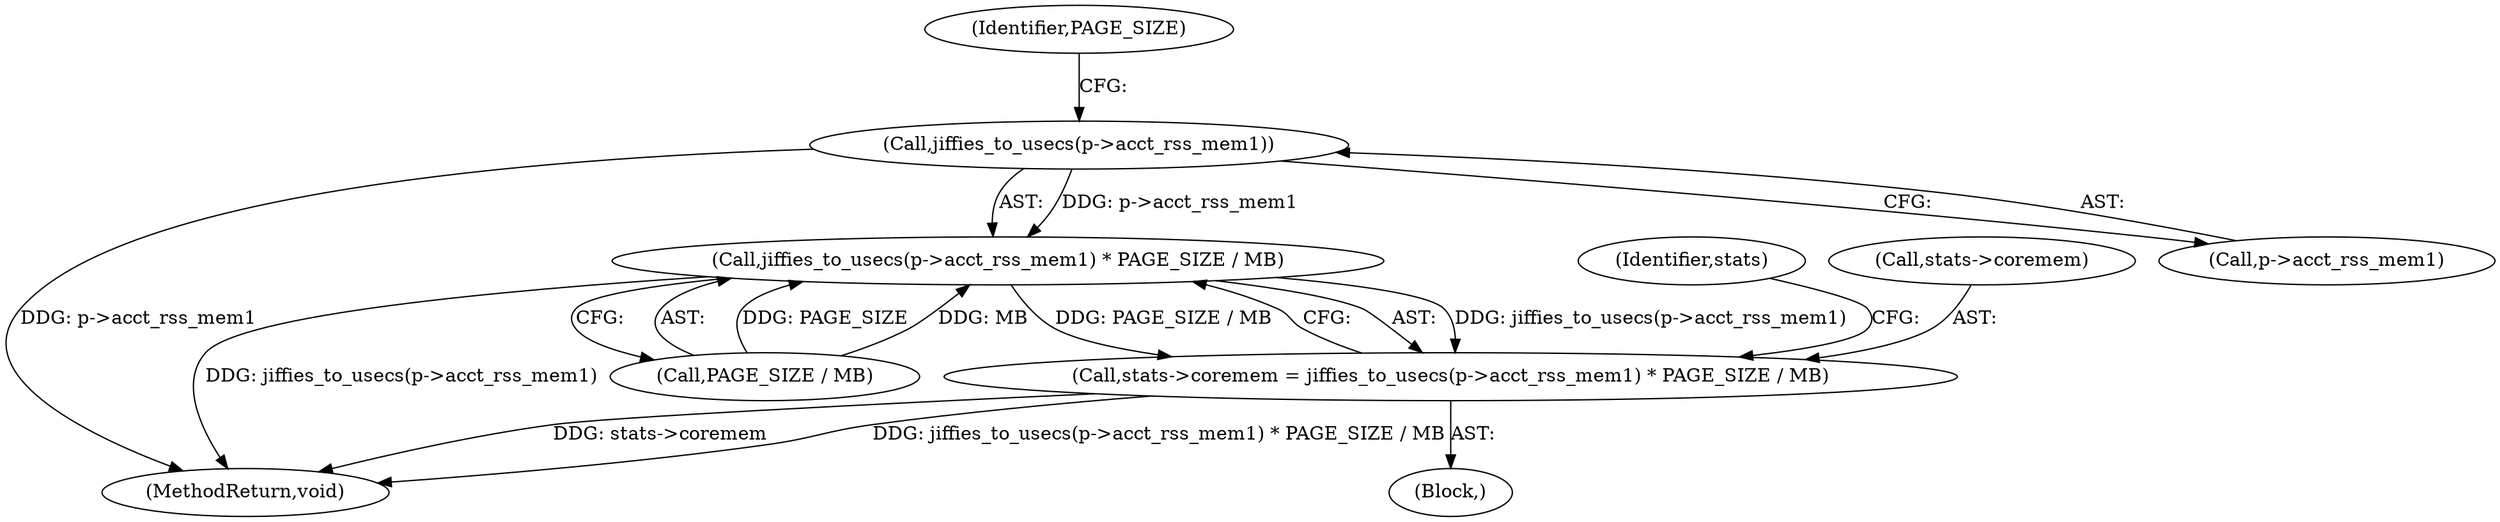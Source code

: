 digraph "0_linux_f0ec1aaf54caddd21c259aea8b2ecfbde4ee4fb9@pointer" {
"1000112" [label="(Call,jiffies_to_usecs(p->acct_rss_mem1))"];
"1000111" [label="(Call,jiffies_to_usecs(p->acct_rss_mem1) * PAGE_SIZE / MB)"];
"1000107" [label="(Call,stats->coremem = jiffies_to_usecs(p->acct_rss_mem1) * PAGE_SIZE / MB)"];
"1000190" [label="(MethodReturn,void)"];
"1000117" [label="(Identifier,PAGE_SIZE)"];
"1000105" [label="(Block,)"];
"1000112" [label="(Call,jiffies_to_usecs(p->acct_rss_mem1))"];
"1000111" [label="(Call,jiffies_to_usecs(p->acct_rss_mem1) * PAGE_SIZE / MB)"];
"1000113" [label="(Call,p->acct_rss_mem1)"];
"1000121" [label="(Identifier,stats)"];
"1000108" [label="(Call,stats->coremem)"];
"1000116" [label="(Call,PAGE_SIZE / MB)"];
"1000107" [label="(Call,stats->coremem = jiffies_to_usecs(p->acct_rss_mem1) * PAGE_SIZE / MB)"];
"1000112" -> "1000111"  [label="AST: "];
"1000112" -> "1000113"  [label="CFG: "];
"1000113" -> "1000112"  [label="AST: "];
"1000117" -> "1000112"  [label="CFG: "];
"1000112" -> "1000190"  [label="DDG: p->acct_rss_mem1"];
"1000112" -> "1000111"  [label="DDG: p->acct_rss_mem1"];
"1000111" -> "1000107"  [label="AST: "];
"1000111" -> "1000116"  [label="CFG: "];
"1000116" -> "1000111"  [label="AST: "];
"1000107" -> "1000111"  [label="CFG: "];
"1000111" -> "1000190"  [label="DDG: jiffies_to_usecs(p->acct_rss_mem1)"];
"1000111" -> "1000107"  [label="DDG: jiffies_to_usecs(p->acct_rss_mem1)"];
"1000111" -> "1000107"  [label="DDG: PAGE_SIZE / MB"];
"1000116" -> "1000111"  [label="DDG: PAGE_SIZE"];
"1000116" -> "1000111"  [label="DDG: MB"];
"1000107" -> "1000105"  [label="AST: "];
"1000108" -> "1000107"  [label="AST: "];
"1000121" -> "1000107"  [label="CFG: "];
"1000107" -> "1000190"  [label="DDG: stats->coremem"];
"1000107" -> "1000190"  [label="DDG: jiffies_to_usecs(p->acct_rss_mem1) * PAGE_SIZE / MB"];
}
